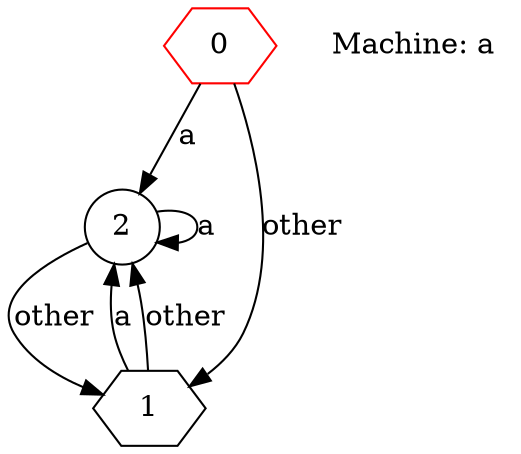 digraph automata_0 {
	size ="8.5, 11";
	node [shape = hexagon];
	0 [ style = circle, color=red ];
	2 [ shape = circle ];
	0 -> 2 [ label = "a " ];
	0 -> 1 [ label = "other " ];
	1 -> 2 [ label = "a " ];
	1 -> 2 [ label = "other " ];
	2 -> 2 [ label = "a " ];
	2 -> 1 [ label = "other " ];
	"Machine: a" [ shape = plaintext ];
}
